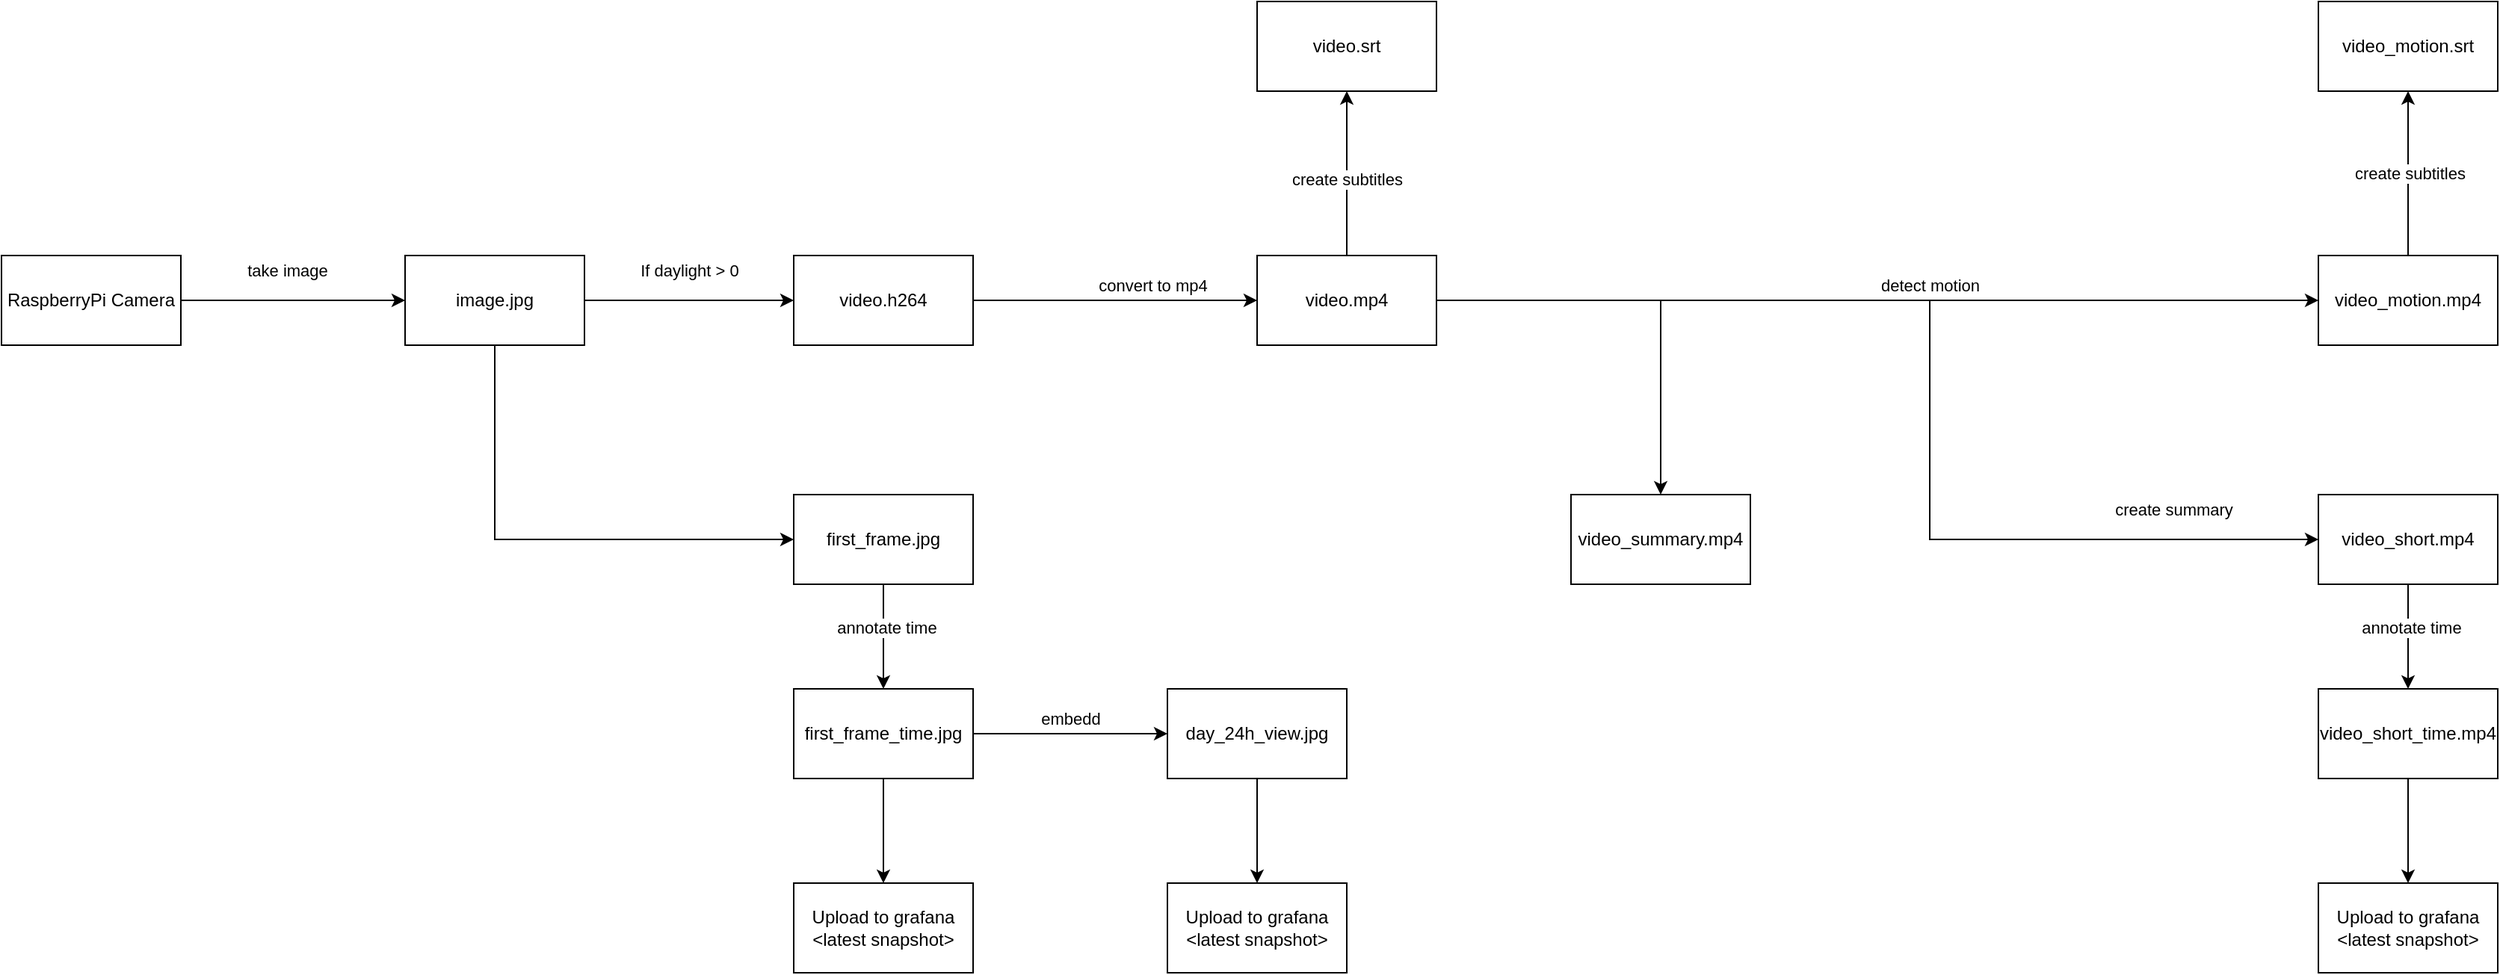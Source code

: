 <mxfile version="24.3.1" type="device">
  <diagram name="Page-1" id="8P1FacYM7Q2uCN1N5VEa">
    <mxGraphModel dx="2537" dy="2022" grid="1" gridSize="10" guides="1" tooltips="1" connect="1" arrows="1" fold="1" page="1" pageScale="1" pageWidth="850" pageHeight="1100" math="0" shadow="0">
      <root>
        <mxCell id="0" />
        <mxCell id="1" parent="0" />
        <mxCell id="N1UGIlGc5cpHSTlUoLSM-2" style="edgeStyle=orthogonalEdgeStyle;rounded=0;orthogonalLoop=1;jettySize=auto;html=1;" edge="1" parent="1" source="N1UGIlGc5cpHSTlUoLSM-41">
          <mxGeometry relative="1" as="geometry">
            <mxPoint x="410" y="180" as="targetPoint" />
          </mxGeometry>
        </mxCell>
        <mxCell id="N1UGIlGc5cpHSTlUoLSM-44" value="If daylight &amp;gt; 0" style="edgeLabel;html=1;align=center;verticalAlign=middle;resizable=0;points=[];" vertex="1" connectable="0" parent="N1UGIlGc5cpHSTlUoLSM-2">
          <mxGeometry x="-0.061" relative="1" as="geometry">
            <mxPoint x="4" y="-20" as="offset" />
          </mxGeometry>
        </mxCell>
        <mxCell id="N1UGIlGc5cpHSTlUoLSM-1" value="RaspberryPi Camera" style="rounded=0;whiteSpace=wrap;html=1;" vertex="1" parent="1">
          <mxGeometry x="-120" y="150" width="120" height="60" as="geometry" />
        </mxCell>
        <mxCell id="N1UGIlGc5cpHSTlUoLSM-7" style="edgeStyle=orthogonalEdgeStyle;rounded=0;orthogonalLoop=1;jettySize=auto;html=1;" edge="1" parent="1" source="N1UGIlGc5cpHSTlUoLSM-3" target="N1UGIlGc5cpHSTlUoLSM-6">
          <mxGeometry relative="1" as="geometry" />
        </mxCell>
        <mxCell id="N1UGIlGc5cpHSTlUoLSM-14" value="convert to mp4" style="edgeLabel;html=1;align=center;verticalAlign=middle;resizable=0;points=[];" vertex="1" connectable="0" parent="N1UGIlGc5cpHSTlUoLSM-7">
          <mxGeometry x="0.3" y="1" relative="1" as="geometry">
            <mxPoint x="-4" y="-9" as="offset" />
          </mxGeometry>
        </mxCell>
        <mxCell id="N1UGIlGc5cpHSTlUoLSM-3" value="video.h264" style="rounded=0;whiteSpace=wrap;html=1;" vertex="1" parent="1">
          <mxGeometry x="410" y="150" width="120" height="60" as="geometry" />
        </mxCell>
        <mxCell id="N1UGIlGc5cpHSTlUoLSM-11" style="edgeStyle=orthogonalEdgeStyle;rounded=0;orthogonalLoop=1;jettySize=auto;html=1;" edge="1" parent="1" source="N1UGIlGc5cpHSTlUoLSM-4" target="N1UGIlGc5cpHSTlUoLSM-10">
          <mxGeometry relative="1" as="geometry" />
        </mxCell>
        <mxCell id="N1UGIlGc5cpHSTlUoLSM-16" value="annotate time" style="edgeLabel;html=1;align=center;verticalAlign=middle;resizable=0;points=[];" vertex="1" connectable="0" parent="N1UGIlGc5cpHSTlUoLSM-11">
          <mxGeometry x="-0.171" y="2" relative="1" as="geometry">
            <mxPoint as="offset" />
          </mxGeometry>
        </mxCell>
        <mxCell id="N1UGIlGc5cpHSTlUoLSM-35" style="edgeStyle=orthogonalEdgeStyle;rounded=0;orthogonalLoop=1;jettySize=auto;html=1;exitX=1;exitY=0.5;exitDx=0;exitDy=0;" edge="1" parent="1" source="N1UGIlGc5cpHSTlUoLSM-10" target="N1UGIlGc5cpHSTlUoLSM-34">
          <mxGeometry relative="1" as="geometry" />
        </mxCell>
        <mxCell id="N1UGIlGc5cpHSTlUoLSM-36" value="embedd" style="edgeLabel;html=1;align=center;verticalAlign=middle;resizable=0;points=[];" vertex="1" connectable="0" parent="N1UGIlGc5cpHSTlUoLSM-35">
          <mxGeometry x="-0.15" y="-1" relative="1" as="geometry">
            <mxPoint x="9" y="-11" as="offset" />
          </mxGeometry>
        </mxCell>
        <mxCell id="N1UGIlGc5cpHSTlUoLSM-4" value="first_frame.jpg" style="rounded=0;whiteSpace=wrap;html=1;" vertex="1" parent="1">
          <mxGeometry x="410" y="310" width="120" height="60" as="geometry" />
        </mxCell>
        <mxCell id="N1UGIlGc5cpHSTlUoLSM-18" style="edgeStyle=orthogonalEdgeStyle;rounded=0;orthogonalLoop=1;jettySize=auto;html=1;" edge="1" parent="1" source="N1UGIlGc5cpHSTlUoLSM-6" target="N1UGIlGc5cpHSTlUoLSM-17">
          <mxGeometry relative="1" as="geometry" />
        </mxCell>
        <mxCell id="N1UGIlGc5cpHSTlUoLSM-19" value="detect motion" style="edgeLabel;html=1;align=center;verticalAlign=middle;resizable=0;points=[];" vertex="1" connectable="0" parent="N1UGIlGc5cpHSTlUoLSM-18">
          <mxGeometry x="-0.153" y="-1" relative="1" as="geometry">
            <mxPoint x="80" y="-11" as="offset" />
          </mxGeometry>
        </mxCell>
        <mxCell id="N1UGIlGc5cpHSTlUoLSM-21" style="edgeStyle=orthogonalEdgeStyle;rounded=0;orthogonalLoop=1;jettySize=auto;html=1;entryX=0;entryY=0.5;entryDx=0;entryDy=0;" edge="1" parent="1" source="N1UGIlGc5cpHSTlUoLSM-6" target="N1UGIlGc5cpHSTlUoLSM-20">
          <mxGeometry relative="1" as="geometry">
            <Array as="points">
              <mxPoint x="1170" y="180" />
              <mxPoint x="1170" y="340" />
            </Array>
          </mxGeometry>
        </mxCell>
        <mxCell id="N1UGIlGc5cpHSTlUoLSM-22" value="create summary" style="edgeLabel;html=1;align=center;verticalAlign=middle;resizable=0;points=[];" vertex="1" connectable="0" parent="N1UGIlGc5cpHSTlUoLSM-21">
          <mxGeometry x="0.681" y="-1" relative="1" as="geometry">
            <mxPoint x="22" y="-21" as="offset" />
          </mxGeometry>
        </mxCell>
        <mxCell id="N1UGIlGc5cpHSTlUoLSM-29" style="edgeStyle=orthogonalEdgeStyle;rounded=0;orthogonalLoop=1;jettySize=auto;html=1;" edge="1" parent="1" source="N1UGIlGc5cpHSTlUoLSM-6" target="N1UGIlGc5cpHSTlUoLSM-28">
          <mxGeometry relative="1" as="geometry" />
        </mxCell>
        <mxCell id="N1UGIlGc5cpHSTlUoLSM-30" value="create subtitles" style="edgeLabel;html=1;align=center;verticalAlign=middle;resizable=0;points=[];" vertex="1" connectable="0" parent="N1UGIlGc5cpHSTlUoLSM-29">
          <mxGeometry x="-0.073" relative="1" as="geometry">
            <mxPoint as="offset" />
          </mxGeometry>
        </mxCell>
        <mxCell id="N1UGIlGc5cpHSTlUoLSM-40" style="edgeStyle=orthogonalEdgeStyle;rounded=0;orthogonalLoop=1;jettySize=auto;html=1;" edge="1" parent="1" source="N1UGIlGc5cpHSTlUoLSM-6" target="N1UGIlGc5cpHSTlUoLSM-39">
          <mxGeometry relative="1" as="geometry" />
        </mxCell>
        <mxCell id="N1UGIlGc5cpHSTlUoLSM-6" value="video.mp4" style="rounded=0;whiteSpace=wrap;html=1;" vertex="1" parent="1">
          <mxGeometry x="720" y="150" width="120" height="60" as="geometry" />
        </mxCell>
        <mxCell id="N1UGIlGc5cpHSTlUoLSM-8" value="Upload to grafana&lt;br&gt;&amp;lt;latest snapshot&amp;gt;" style="rounded=0;whiteSpace=wrap;html=1;" vertex="1" parent="1">
          <mxGeometry x="410" y="570" width="120" height="60" as="geometry" />
        </mxCell>
        <mxCell id="N1UGIlGc5cpHSTlUoLSM-12" style="edgeStyle=orthogonalEdgeStyle;rounded=0;orthogonalLoop=1;jettySize=auto;html=1;" edge="1" parent="1" source="N1UGIlGc5cpHSTlUoLSM-10" target="N1UGIlGc5cpHSTlUoLSM-8">
          <mxGeometry relative="1" as="geometry" />
        </mxCell>
        <mxCell id="N1UGIlGc5cpHSTlUoLSM-10" value="first_frame_time.jpg" style="rounded=0;whiteSpace=wrap;html=1;" vertex="1" parent="1">
          <mxGeometry x="410" y="440" width="120" height="60" as="geometry" />
        </mxCell>
        <mxCell id="N1UGIlGc5cpHSTlUoLSM-32" style="edgeStyle=orthogonalEdgeStyle;rounded=0;orthogonalLoop=1;jettySize=auto;html=1;" edge="1" parent="1" source="N1UGIlGc5cpHSTlUoLSM-17" target="N1UGIlGc5cpHSTlUoLSM-31">
          <mxGeometry relative="1" as="geometry" />
        </mxCell>
        <mxCell id="N1UGIlGc5cpHSTlUoLSM-33" value="create subtitles" style="edgeLabel;html=1;align=center;verticalAlign=middle;resizable=0;points=[];" vertex="1" connectable="0" parent="N1UGIlGc5cpHSTlUoLSM-32">
          <mxGeometry y="-1" relative="1" as="geometry">
            <mxPoint as="offset" />
          </mxGeometry>
        </mxCell>
        <mxCell id="N1UGIlGc5cpHSTlUoLSM-17" value="video_motion.mp4" style="rounded=0;whiteSpace=wrap;html=1;" vertex="1" parent="1">
          <mxGeometry x="1430" y="150" width="120" height="60" as="geometry" />
        </mxCell>
        <mxCell id="N1UGIlGc5cpHSTlUoLSM-20" value="video_short.mp4" style="rounded=0;whiteSpace=wrap;html=1;" vertex="1" parent="1">
          <mxGeometry x="1430" y="310" width="120" height="60" as="geometry" />
        </mxCell>
        <mxCell id="N1UGIlGc5cpHSTlUoLSM-23" style="edgeStyle=orthogonalEdgeStyle;rounded=0;orthogonalLoop=1;jettySize=auto;html=1;exitX=0.5;exitY=1;exitDx=0;exitDy=0;" edge="1" parent="1" target="N1UGIlGc5cpHSTlUoLSM-27" source="N1UGIlGc5cpHSTlUoLSM-20">
          <mxGeometry relative="1" as="geometry">
            <mxPoint x="1490" y="380" as="sourcePoint" />
          </mxGeometry>
        </mxCell>
        <mxCell id="N1UGIlGc5cpHSTlUoLSM-24" value="annotate time" style="edgeLabel;html=1;align=center;verticalAlign=middle;resizable=0;points=[];" vertex="1" connectable="0" parent="N1UGIlGc5cpHSTlUoLSM-23">
          <mxGeometry x="-0.171" y="2" relative="1" as="geometry">
            <mxPoint as="offset" />
          </mxGeometry>
        </mxCell>
        <mxCell id="N1UGIlGc5cpHSTlUoLSM-25" value="Upload to grafana&lt;br&gt;&amp;lt;latest snapshot&amp;gt;" style="rounded=0;whiteSpace=wrap;html=1;" vertex="1" parent="1">
          <mxGeometry x="1430" y="570" width="120" height="60" as="geometry" />
        </mxCell>
        <mxCell id="N1UGIlGc5cpHSTlUoLSM-26" style="edgeStyle=orthogonalEdgeStyle;rounded=0;orthogonalLoop=1;jettySize=auto;html=1;" edge="1" parent="1" source="N1UGIlGc5cpHSTlUoLSM-27" target="N1UGIlGc5cpHSTlUoLSM-25">
          <mxGeometry relative="1" as="geometry" />
        </mxCell>
        <mxCell id="N1UGIlGc5cpHSTlUoLSM-27" value="video_short_time.mp4" style="rounded=0;whiteSpace=wrap;html=1;" vertex="1" parent="1">
          <mxGeometry x="1430" y="440" width="120" height="60" as="geometry" />
        </mxCell>
        <mxCell id="N1UGIlGc5cpHSTlUoLSM-28" value="video.srt" style="rounded=0;whiteSpace=wrap;html=1;" vertex="1" parent="1">
          <mxGeometry x="720" y="-20" width="120" height="60" as="geometry" />
        </mxCell>
        <mxCell id="N1UGIlGc5cpHSTlUoLSM-31" value="video_motion&lt;span style=&quot;background-color: initial;&quot;&gt;.srt&lt;/span&gt;" style="rounded=0;whiteSpace=wrap;html=1;" vertex="1" parent="1">
          <mxGeometry x="1430" y="-20" width="120" height="60" as="geometry" />
        </mxCell>
        <mxCell id="N1UGIlGc5cpHSTlUoLSM-38" style="edgeStyle=orthogonalEdgeStyle;rounded=0;orthogonalLoop=1;jettySize=auto;html=1;" edge="1" parent="1" source="N1UGIlGc5cpHSTlUoLSM-34" target="N1UGIlGc5cpHSTlUoLSM-37">
          <mxGeometry relative="1" as="geometry" />
        </mxCell>
        <mxCell id="N1UGIlGc5cpHSTlUoLSM-34" value="day_24h_view.jpg" style="rounded=0;whiteSpace=wrap;html=1;" vertex="1" parent="1">
          <mxGeometry x="660" y="440" width="120" height="60" as="geometry" />
        </mxCell>
        <mxCell id="N1UGIlGc5cpHSTlUoLSM-37" value="Upload to grafana&lt;br&gt;&amp;lt;latest snapshot&amp;gt;" style="rounded=0;whiteSpace=wrap;html=1;" vertex="1" parent="1">
          <mxGeometry x="660" y="570" width="120" height="60" as="geometry" />
        </mxCell>
        <mxCell id="N1UGIlGc5cpHSTlUoLSM-39" value="video_summary.mp4" style="rounded=0;whiteSpace=wrap;html=1;" vertex="1" parent="1">
          <mxGeometry x="930" y="310" width="120" height="60" as="geometry" />
        </mxCell>
        <mxCell id="N1UGIlGc5cpHSTlUoLSM-42" value="" style="edgeStyle=orthogonalEdgeStyle;rounded=0;orthogonalLoop=1;jettySize=auto;html=1;" edge="1" parent="1" source="N1UGIlGc5cpHSTlUoLSM-1" target="N1UGIlGc5cpHSTlUoLSM-41">
          <mxGeometry relative="1" as="geometry">
            <mxPoint x="410" y="180" as="targetPoint" />
            <mxPoint x="60" y="180" as="sourcePoint" />
          </mxGeometry>
        </mxCell>
        <mxCell id="N1UGIlGc5cpHSTlUoLSM-43" value="take image" style="edgeLabel;html=1;align=center;verticalAlign=middle;resizable=0;points=[];" vertex="1" connectable="0" parent="N1UGIlGc5cpHSTlUoLSM-42">
          <mxGeometry x="-0.062" y="2" relative="1" as="geometry">
            <mxPoint y="-18" as="offset" />
          </mxGeometry>
        </mxCell>
        <mxCell id="N1UGIlGc5cpHSTlUoLSM-45" style="edgeStyle=orthogonalEdgeStyle;rounded=0;orthogonalLoop=1;jettySize=auto;html=1;entryX=0;entryY=0.5;entryDx=0;entryDy=0;exitX=0.5;exitY=1;exitDx=0;exitDy=0;" edge="1" parent="1" source="N1UGIlGc5cpHSTlUoLSM-41" target="N1UGIlGc5cpHSTlUoLSM-4">
          <mxGeometry relative="1" as="geometry" />
        </mxCell>
        <mxCell id="N1UGIlGc5cpHSTlUoLSM-41" value="image.jpg" style="rounded=0;whiteSpace=wrap;html=1;" vertex="1" parent="1">
          <mxGeometry x="150" y="150" width="120" height="60" as="geometry" />
        </mxCell>
      </root>
    </mxGraphModel>
  </diagram>
</mxfile>

